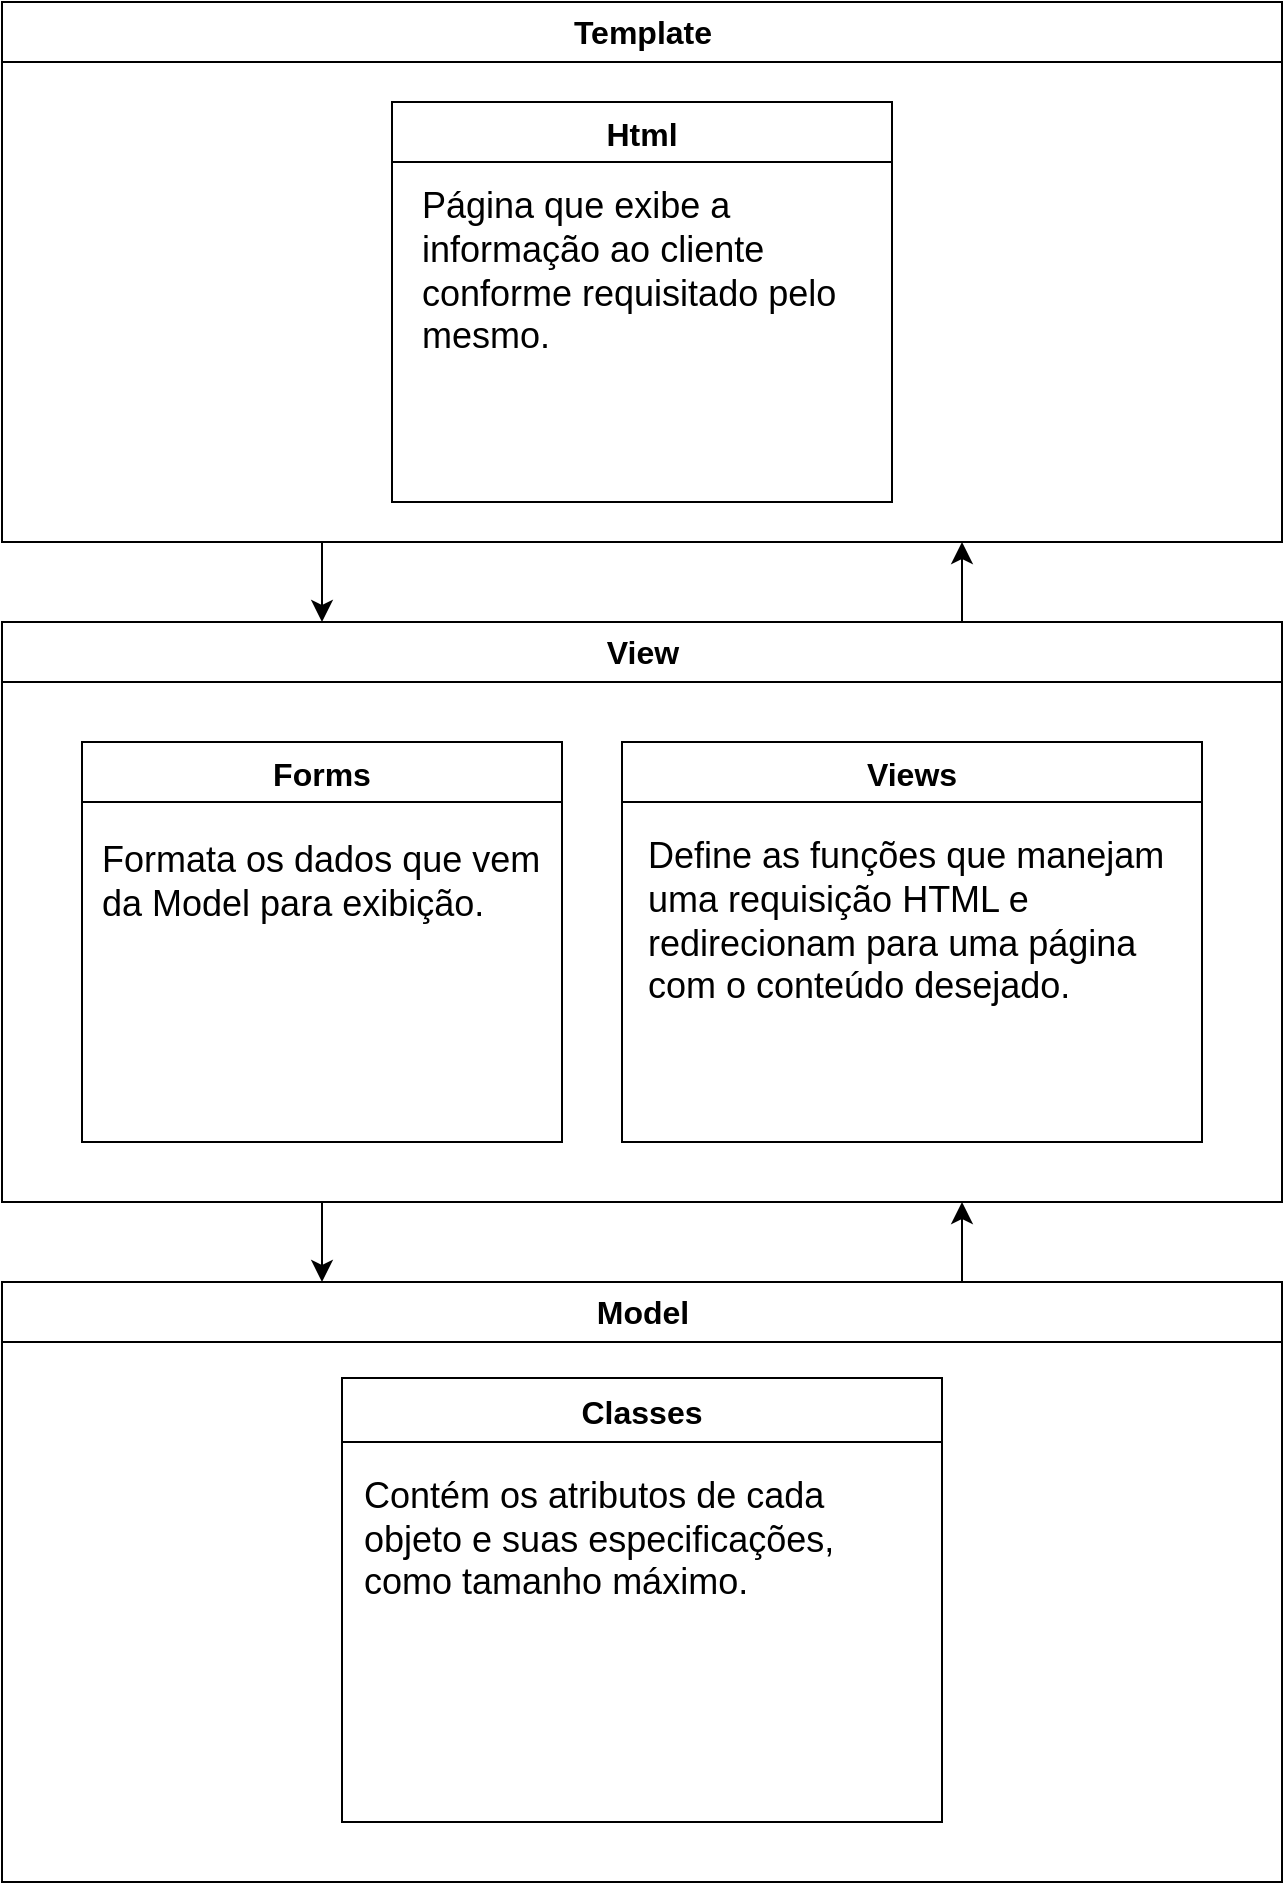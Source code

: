 <mxfile version="15.3.7" type="github">
  <diagram id="prtHgNgQTEPvFCAcTncT" name="Page-1">
    <mxGraphModel dx="1422" dy="1983" grid="1" gridSize="10" guides="1" tooltips="1" connect="1" arrows="1" fold="1" page="1" pageScale="1" pageWidth="827" pageHeight="1169" math="0" shadow="0">
      <root>
        <mxCell id="0" />
        <mxCell id="1" parent="0" />
        <mxCell id="8PC99fSCXIVmW6bhr0Ga-19" style="edgeStyle=orthogonalEdgeStyle;rounded=0;orthogonalLoop=1;jettySize=auto;html=1;exitX=0.75;exitY=0;exitDx=0;exitDy=0;entryX=0.75;entryY=1;entryDx=0;entryDy=0;endSize=8;" parent="1" source="dNxyNK7c78bLwvsdeMH5-11" target="8PC99fSCXIVmW6bhr0Ga-1" edge="1">
          <mxGeometry relative="1" as="geometry" />
        </mxCell>
        <mxCell id="dNxyNK7c78bLwvsdeMH5-11" value="&lt;font style=&quot;font-size: 16px&quot;&gt;Model&lt;/font&gt;" style="swimlane;html=1;startSize=30;horizontal=1;containerType=tree;glass=0;" parent="1" vertex="1">
          <mxGeometry x="70" y="30" width="640" height="300" as="geometry" />
        </mxCell>
        <mxCell id="8PC99fSCXIVmW6bhr0Ga-21" value="Classes" style="swimlane;startSize=32;fontSize=16;" parent="dNxyNK7c78bLwvsdeMH5-11" vertex="1">
          <mxGeometry x="170" y="48" width="300" height="222" as="geometry" />
        </mxCell>
        <mxCell id="koSvPA3fHWWWPnRT2mWg-27" value="&lt;div align=&quot;left&quot;&gt;&lt;font style=&quot;font-size: 18px&quot;&gt;Contém os atributos de cada objeto e suas especificações, como tamanho máximo.&lt;/font&gt;&lt;br&gt;&lt;/div&gt;" style="text;html=1;strokeColor=none;fillColor=none;align=center;verticalAlign=middle;whiteSpace=wrap;rounded=0;" vertex="1" parent="8PC99fSCXIVmW6bhr0Ga-21">
          <mxGeometry x="10" y="42" width="280" height="78" as="geometry" />
        </mxCell>
        <mxCell id="8PC99fSCXIVmW6bhr0Ga-18" style="edgeStyle=orthogonalEdgeStyle;rounded=0;orthogonalLoop=1;jettySize=auto;html=1;exitX=0.25;exitY=1;exitDx=0;exitDy=0;entryX=0.25;entryY=0;entryDx=0;entryDy=0;endSize=8;" parent="1" source="8PC99fSCXIVmW6bhr0Ga-1" target="dNxyNK7c78bLwvsdeMH5-11" edge="1">
          <mxGeometry relative="1" as="geometry" />
        </mxCell>
        <mxCell id="8PC99fSCXIVmW6bhr0Ga-20" style="edgeStyle=orthogonalEdgeStyle;rounded=0;orthogonalLoop=1;jettySize=auto;html=1;exitX=0.75;exitY=0;exitDx=0;exitDy=0;entryX=0.75;entryY=1;entryDx=0;entryDy=0;endSize=8;startSize=8;" parent="1" source="8PC99fSCXIVmW6bhr0Ga-1" target="8PC99fSCXIVmW6bhr0Ga-9" edge="1">
          <mxGeometry relative="1" as="geometry" />
        </mxCell>
        <mxCell id="8PC99fSCXIVmW6bhr0Ga-1" value="&lt;font style=&quot;font-size: 16px&quot;&gt;View&lt;/font&gt;" style="swimlane;html=1;startSize=30;horizontal=1;containerType=tree;glass=0;" parent="1" vertex="1">
          <mxGeometry x="70" y="-300" width="640" height="290" as="geometry" />
        </mxCell>
        <mxCell id="8PC99fSCXIVmW6bhr0Ga-22" value="Forms" style="swimlane;startSize=30;fontSize=16;" parent="8PC99fSCXIVmW6bhr0Ga-1" vertex="1">
          <mxGeometry x="40" y="60" width="240" height="200" as="geometry" />
        </mxCell>
        <mxCell id="koSvPA3fHWWWPnRT2mWg-17" value="&lt;font style=&quot;font-size: 18px&quot;&gt;Formata os dados que vem da Model para exibição.&lt;/font&gt;" style="text;html=1;strokeColor=none;fillColor=none;align=left;verticalAlign=middle;whiteSpace=wrap;rounded=0;" vertex="1" parent="8PC99fSCXIVmW6bhr0Ga-22">
          <mxGeometry x="8" y="40" width="224" height="60" as="geometry" />
        </mxCell>
        <mxCell id="koSvPA3fHWWWPnRT2mWg-15" value="Views" style="swimlane;startSize=30;fontSize=16;" vertex="1" parent="8PC99fSCXIVmW6bhr0Ga-1">
          <mxGeometry x="310" y="60" width="290" height="200" as="geometry" />
        </mxCell>
        <mxCell id="koSvPA3fHWWWPnRT2mWg-18" value="&lt;font style=&quot;font-size: 18px&quot;&gt;Define as funções que manejam uma requisição HTML e redirecionam para uma página com o conteúdo desejado. &lt;/font&gt;" style="text;html=1;strokeColor=none;fillColor=none;align=left;verticalAlign=middle;whiteSpace=wrap;rounded=0;" vertex="1" parent="koSvPA3fHWWWPnRT2mWg-15">
          <mxGeometry x="11" y="40" width="268" height="100" as="geometry" />
        </mxCell>
        <mxCell id="8PC99fSCXIVmW6bhr0Ga-17" style="edgeStyle=orthogonalEdgeStyle;rounded=0;orthogonalLoop=1;jettySize=auto;html=1;exitX=0.25;exitY=1;exitDx=0;exitDy=0;entryX=0.25;entryY=0;entryDx=0;entryDy=0;endSize=8;" parent="1" source="8PC99fSCXIVmW6bhr0Ga-9" target="8PC99fSCXIVmW6bhr0Ga-1" edge="1">
          <mxGeometry relative="1" as="geometry" />
        </mxCell>
        <mxCell id="8PC99fSCXIVmW6bhr0Ga-9" value="&lt;font style=&quot;font-size: 16px&quot;&gt;Template&lt;/font&gt;" style="swimlane;html=1;startSize=30;horizontal=1;containerType=tree;glass=0;" parent="1" vertex="1">
          <mxGeometry x="70" y="-610" width="640" height="270" as="geometry" />
        </mxCell>
        <mxCell id="8PC99fSCXIVmW6bhr0Ga-23" value="Html" style="swimlane;startSize=30;fontSize=16;" parent="8PC99fSCXIVmW6bhr0Ga-9" vertex="1">
          <mxGeometry x="195" y="50" width="250" height="200" as="geometry" />
        </mxCell>
        <mxCell id="koSvPA3fHWWWPnRT2mWg-28" value="&lt;font style=&quot;font-size: 18px&quot;&gt;Página que exibe a informação ao cliente conforme requisitado pelo mesmo.&lt;/font&gt;" style="text;html=1;strokeColor=none;fillColor=none;align=left;verticalAlign=middle;whiteSpace=wrap;rounded=0;" vertex="1" parent="8PC99fSCXIVmW6bhr0Ga-23">
          <mxGeometry x="13" y="40" width="224" height="90" as="geometry" />
        </mxCell>
      </root>
    </mxGraphModel>
  </diagram>
</mxfile>
